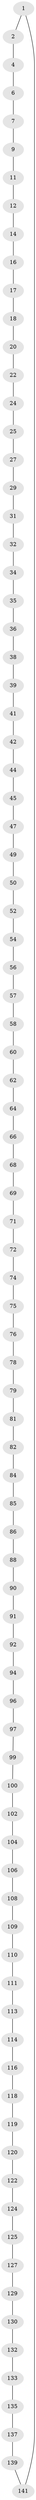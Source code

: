 // Generated by graph-tools (version 1.1) at 2025/24/03/03/25 07:24:20]
// undirected, 89 vertices, 89 edges
graph export_dot {
graph [start="1"]
  node [color=gray90,style=filled];
  1 [super="+143"];
  2 [super="+3"];
  4 [super="+5"];
  6;
  7 [super="+8"];
  9 [super="+10"];
  11;
  12 [super="+13"];
  14 [super="+15"];
  16;
  17;
  18 [super="+19"];
  20 [super="+21"];
  22 [super="+23"];
  24;
  25 [super="+26"];
  27 [super="+28"];
  29 [super="+30"];
  31;
  32 [super="+33"];
  34;
  35;
  36 [super="+37"];
  38;
  39 [super="+40"];
  41;
  42 [super="+43"];
  44;
  45 [super="+46"];
  47 [super="+48"];
  49;
  50 [super="+51"];
  52 [super="+53"];
  54 [super="+55"];
  56;
  57;
  58 [super="+59"];
  60 [super="+61"];
  62 [super="+63"];
  64 [super="+65"];
  66 [super="+67"];
  68;
  69 [super="+70"];
  71;
  72 [super="+73"];
  74;
  75;
  76 [super="+77"];
  78;
  79 [super="+80"];
  81;
  82 [super="+83"];
  84;
  85;
  86 [super="+87"];
  88 [super="+89"];
  90;
  91;
  92 [super="+93"];
  94 [super="+95"];
  96;
  97 [super="+98"];
  99;
  100 [super="+101"];
  102 [super="+103"];
  104 [super="+105"];
  106 [super="+107"];
  108;
  109;
  110;
  111 [super="+112"];
  113;
  114 [super="+115"];
  116 [super="+117"];
  118;
  119;
  120 [super="+121"];
  122 [super="+123"];
  124;
  125 [super="+126"];
  127 [super="+128"];
  129;
  130 [super="+131"];
  132;
  133 [super="+134"];
  135 [super="+136"];
  137 [super="+138"];
  139 [super="+140"];
  141 [super="+142"];
  1 -- 2;
  1 -- 141;
  2 -- 4;
  4 -- 6;
  6 -- 7;
  7 -- 9;
  9 -- 11;
  11 -- 12;
  12 -- 14;
  14 -- 16;
  16 -- 17;
  17 -- 18;
  18 -- 20;
  20 -- 22;
  22 -- 24;
  24 -- 25;
  25 -- 27;
  27 -- 29;
  29 -- 31;
  31 -- 32;
  32 -- 34;
  34 -- 35;
  35 -- 36;
  36 -- 38;
  38 -- 39;
  39 -- 41;
  41 -- 42;
  42 -- 44;
  44 -- 45;
  45 -- 47;
  47 -- 49;
  49 -- 50;
  50 -- 52;
  52 -- 54;
  54 -- 56;
  56 -- 57;
  57 -- 58;
  58 -- 60;
  60 -- 62;
  62 -- 64;
  64 -- 66;
  66 -- 68;
  68 -- 69;
  69 -- 71;
  71 -- 72;
  72 -- 74;
  74 -- 75;
  75 -- 76;
  76 -- 78;
  78 -- 79;
  79 -- 81;
  81 -- 82;
  82 -- 84;
  84 -- 85;
  85 -- 86;
  86 -- 88;
  88 -- 90;
  90 -- 91;
  91 -- 92;
  92 -- 94;
  94 -- 96;
  96 -- 97;
  97 -- 99;
  99 -- 100;
  100 -- 102;
  102 -- 104;
  104 -- 106;
  106 -- 108;
  108 -- 109;
  109 -- 110;
  110 -- 111;
  111 -- 113;
  113 -- 114;
  114 -- 116;
  116 -- 118;
  118 -- 119;
  119 -- 120;
  120 -- 122;
  122 -- 124;
  124 -- 125;
  125 -- 127;
  127 -- 129;
  129 -- 130;
  130 -- 132;
  132 -- 133;
  133 -- 135;
  135 -- 137;
  137 -- 139;
  139 -- 141;
}
